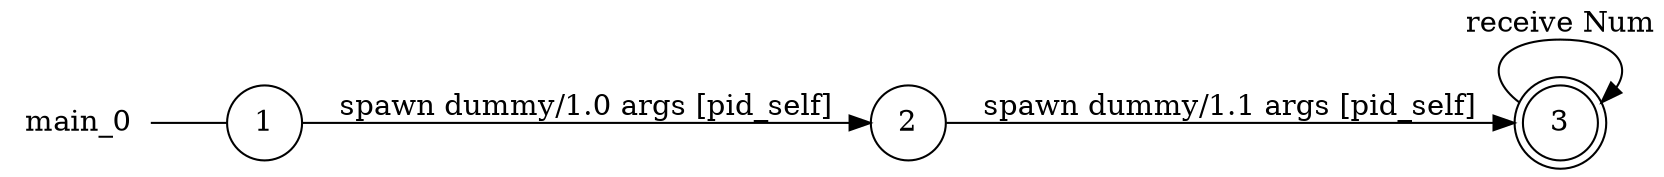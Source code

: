 digraph main_0 {
	rankdir="LR";
	n_0 [label="main_0", shape="plaintext"];
	n_1 [id="1", shape=circle, label="1"];
	n_0 -> n_1 [arrowhead=none];
	n_2 [id="2", shape=circle, label="2"];
	n_3 [id="3", shape=doublecircle, label="3"];

	n_1 -> n_2 [id="[$e|0]", label="spawn dummy/1.0 args [pid_self]"];
	n_2 -> n_3 [id="[$e|4]", label="spawn dummy/1.1 args [pid_self]"];
	n_3 -> n_3 [id="[$e|1]", label="receive Num"];
}
